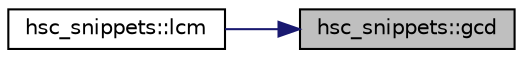 digraph "hsc_snippets::gcd"
{
 // INTERACTIVE_SVG=YES
 // LATEX_PDF_SIZE
  edge [fontname="Helvetica",fontsize="10",labelfontname="Helvetica",labelfontsize="10"];
  node [fontname="Helvetica",fontsize="10",shape=record];
  rankdir="RL";
  Node1 [label="hsc_snippets::gcd",height=0.2,width=0.4,color="black", fillcolor="grey75", style="filled", fontcolor="black",tooltip=" "];
  Node1 -> Node2 [dir="back",color="midnightblue",fontsize="10",style="solid",fontname="Helvetica"];
  Node2 [label="hsc_snippets::lcm",height=0.2,width=0.4,color="black", fillcolor="white", style="filled",URL="$namespacehsc__snippets.html#a9d31a87aa5ed5297257e6daea49a4c72",tooltip=" "];
}

